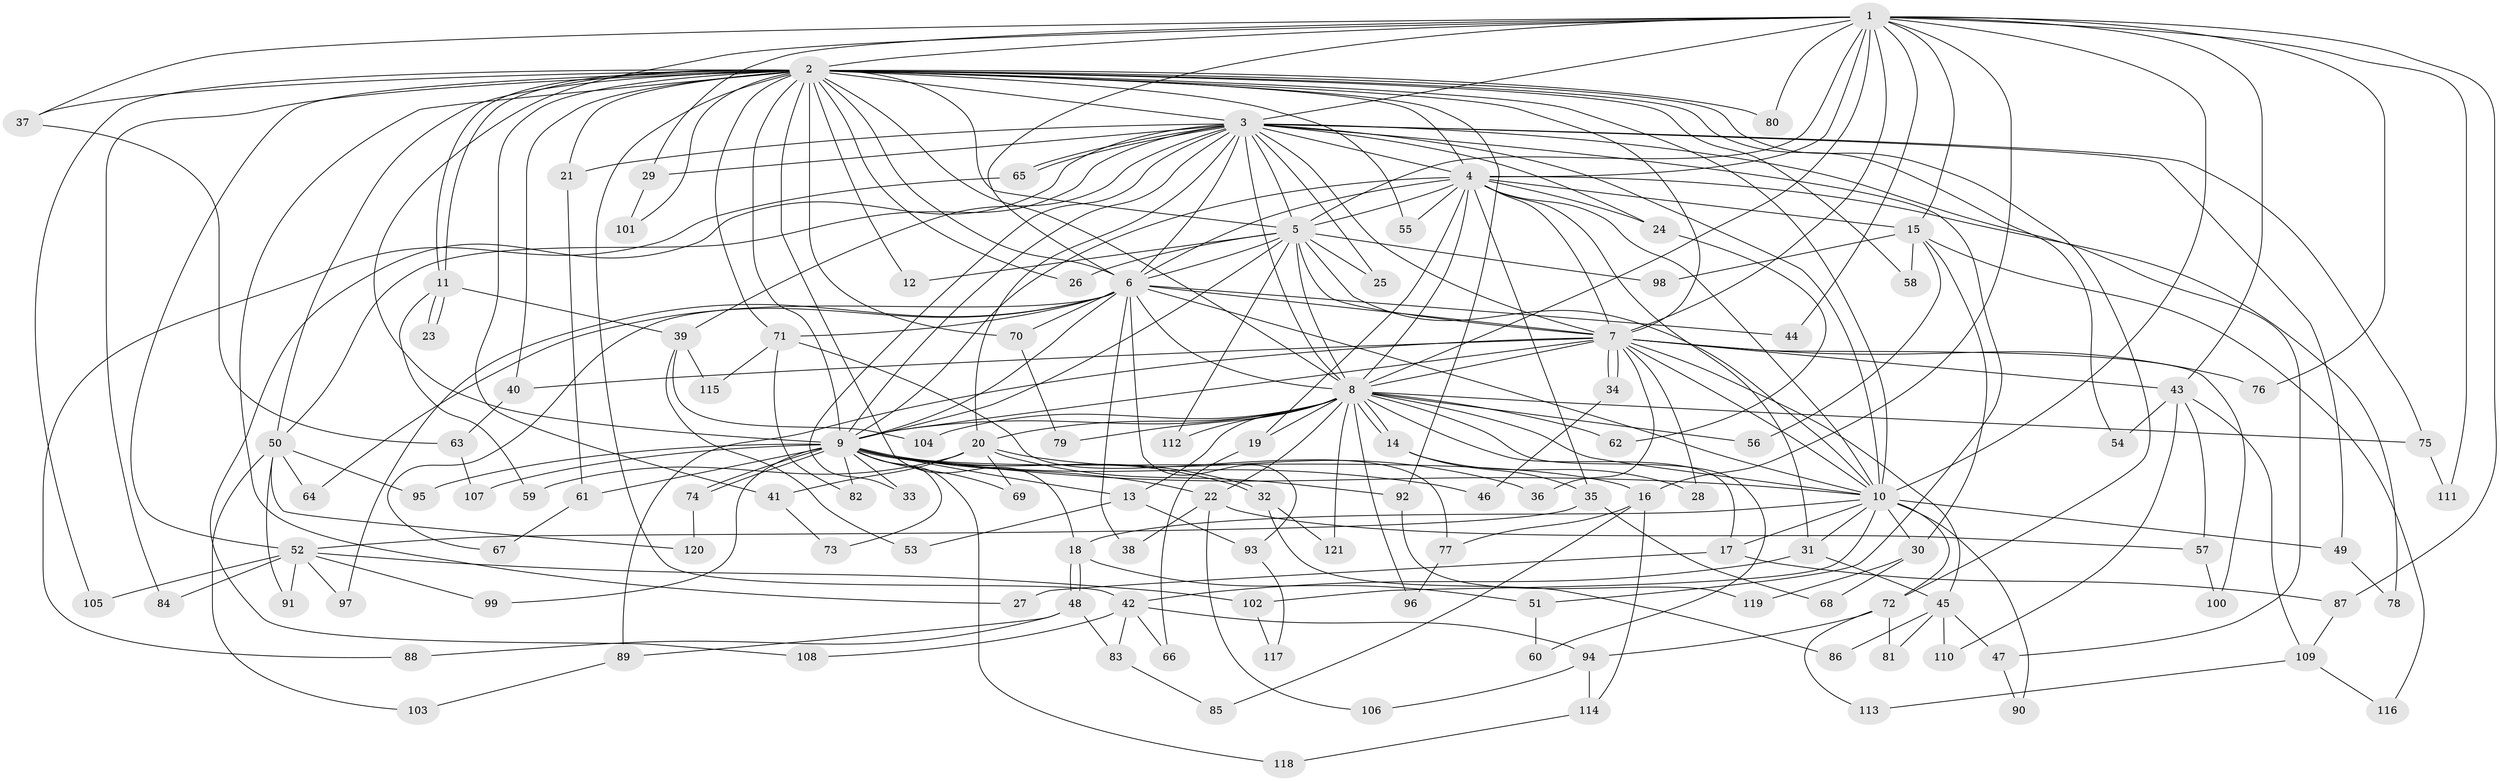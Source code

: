 // coarse degree distribution, {15: 0.0410958904109589, 26: 0.0136986301369863, 19: 0.0136986301369863, 11: 0.0136986301369863, 14: 0.0136986301369863, 22: 0.0136986301369863, 21: 0.0136986301369863, 4: 0.0821917808219178, 3: 0.136986301369863, 13: 0.0136986301369863, 7: 0.0547945205479452, 5: 0.0684931506849315, 9: 0.0136986301369863, 1: 0.0136986301369863, 2: 0.4520547945205479, 6: 0.0273972602739726, 8: 0.0136986301369863}
// Generated by graph-tools (version 1.1) at 2025/49/03/04/25 22:49:30]
// undirected, 121 vertices, 267 edges
graph export_dot {
  node [color=gray90,style=filled];
  1;
  2;
  3;
  4;
  5;
  6;
  7;
  8;
  9;
  10;
  11;
  12;
  13;
  14;
  15;
  16;
  17;
  18;
  19;
  20;
  21;
  22;
  23;
  24;
  25;
  26;
  27;
  28;
  29;
  30;
  31;
  32;
  33;
  34;
  35;
  36;
  37;
  38;
  39;
  40;
  41;
  42;
  43;
  44;
  45;
  46;
  47;
  48;
  49;
  50;
  51;
  52;
  53;
  54;
  55;
  56;
  57;
  58;
  59;
  60;
  61;
  62;
  63;
  64;
  65;
  66;
  67;
  68;
  69;
  70;
  71;
  72;
  73;
  74;
  75;
  76;
  77;
  78;
  79;
  80;
  81;
  82;
  83;
  84;
  85;
  86;
  87;
  88;
  89;
  90;
  91;
  92;
  93;
  94;
  95;
  96;
  97;
  98;
  99;
  100;
  101;
  102;
  103;
  104;
  105;
  106;
  107;
  108;
  109;
  110;
  111;
  112;
  113;
  114;
  115;
  116;
  117;
  118;
  119;
  120;
  121;
  1 -- 2;
  1 -- 3;
  1 -- 4;
  1 -- 5;
  1 -- 6;
  1 -- 7;
  1 -- 8;
  1 -- 9;
  1 -- 10;
  1 -- 15;
  1 -- 16;
  1 -- 29;
  1 -- 37;
  1 -- 43;
  1 -- 44;
  1 -- 76;
  1 -- 80;
  1 -- 87;
  1 -- 111;
  2 -- 3;
  2 -- 4;
  2 -- 5;
  2 -- 6;
  2 -- 7;
  2 -- 8;
  2 -- 9;
  2 -- 10;
  2 -- 11;
  2 -- 11;
  2 -- 12;
  2 -- 18;
  2 -- 21;
  2 -- 26;
  2 -- 27;
  2 -- 37;
  2 -- 40;
  2 -- 41;
  2 -- 42;
  2 -- 50;
  2 -- 52;
  2 -- 54;
  2 -- 55;
  2 -- 58;
  2 -- 70;
  2 -- 71;
  2 -- 72;
  2 -- 80;
  2 -- 84;
  2 -- 92;
  2 -- 101;
  2 -- 105;
  3 -- 4;
  3 -- 5;
  3 -- 6;
  3 -- 7;
  3 -- 8;
  3 -- 9;
  3 -- 10;
  3 -- 20;
  3 -- 21;
  3 -- 24;
  3 -- 25;
  3 -- 29;
  3 -- 33;
  3 -- 39;
  3 -- 47;
  3 -- 49;
  3 -- 50;
  3 -- 51;
  3 -- 65;
  3 -- 65;
  3 -- 75;
  3 -- 108;
  4 -- 5;
  4 -- 6;
  4 -- 7;
  4 -- 8;
  4 -- 9;
  4 -- 10;
  4 -- 15;
  4 -- 19;
  4 -- 24;
  4 -- 31;
  4 -- 35;
  4 -- 55;
  4 -- 78;
  5 -- 6;
  5 -- 7;
  5 -- 8;
  5 -- 9;
  5 -- 10;
  5 -- 12;
  5 -- 25;
  5 -- 26;
  5 -- 98;
  5 -- 112;
  6 -- 7;
  6 -- 8;
  6 -- 9;
  6 -- 10;
  6 -- 38;
  6 -- 44;
  6 -- 64;
  6 -- 67;
  6 -- 70;
  6 -- 71;
  6 -- 93;
  6 -- 97;
  7 -- 8;
  7 -- 9;
  7 -- 10;
  7 -- 28;
  7 -- 34;
  7 -- 34;
  7 -- 36;
  7 -- 40;
  7 -- 43;
  7 -- 45;
  7 -- 76;
  7 -- 89;
  7 -- 100;
  8 -- 9;
  8 -- 10;
  8 -- 13;
  8 -- 14;
  8 -- 14;
  8 -- 17;
  8 -- 19;
  8 -- 20;
  8 -- 22;
  8 -- 56;
  8 -- 60;
  8 -- 62;
  8 -- 75;
  8 -- 79;
  8 -- 96;
  8 -- 104;
  8 -- 112;
  8 -- 121;
  9 -- 10;
  9 -- 13;
  9 -- 16;
  9 -- 22;
  9 -- 32;
  9 -- 32;
  9 -- 33;
  9 -- 46;
  9 -- 61;
  9 -- 69;
  9 -- 73;
  9 -- 74;
  9 -- 74;
  9 -- 82;
  9 -- 95;
  9 -- 99;
  9 -- 107;
  9 -- 118;
  10 -- 17;
  10 -- 18;
  10 -- 30;
  10 -- 31;
  10 -- 49;
  10 -- 72;
  10 -- 90;
  10 -- 102;
  11 -- 23;
  11 -- 23;
  11 -- 39;
  11 -- 59;
  13 -- 53;
  13 -- 93;
  14 -- 28;
  14 -- 35;
  15 -- 30;
  15 -- 56;
  15 -- 58;
  15 -- 98;
  15 -- 116;
  16 -- 77;
  16 -- 85;
  16 -- 114;
  17 -- 27;
  17 -- 87;
  18 -- 48;
  18 -- 48;
  18 -- 51;
  19 -- 66;
  20 -- 36;
  20 -- 41;
  20 -- 59;
  20 -- 69;
  20 -- 92;
  21 -- 61;
  22 -- 38;
  22 -- 57;
  22 -- 106;
  24 -- 62;
  29 -- 101;
  30 -- 68;
  30 -- 119;
  31 -- 42;
  31 -- 45;
  32 -- 86;
  32 -- 121;
  34 -- 46;
  35 -- 52;
  35 -- 68;
  37 -- 63;
  39 -- 53;
  39 -- 104;
  39 -- 115;
  40 -- 63;
  41 -- 73;
  42 -- 66;
  42 -- 83;
  42 -- 94;
  42 -- 108;
  43 -- 54;
  43 -- 57;
  43 -- 109;
  43 -- 110;
  45 -- 47;
  45 -- 81;
  45 -- 86;
  45 -- 110;
  47 -- 90;
  48 -- 83;
  48 -- 88;
  48 -- 89;
  49 -- 78;
  50 -- 64;
  50 -- 91;
  50 -- 95;
  50 -- 103;
  50 -- 120;
  51 -- 60;
  52 -- 84;
  52 -- 91;
  52 -- 97;
  52 -- 99;
  52 -- 102;
  52 -- 105;
  57 -- 100;
  61 -- 67;
  63 -- 107;
  65 -- 88;
  70 -- 79;
  71 -- 77;
  71 -- 82;
  71 -- 115;
  72 -- 81;
  72 -- 94;
  72 -- 113;
  74 -- 120;
  75 -- 111;
  77 -- 96;
  83 -- 85;
  87 -- 109;
  89 -- 103;
  92 -- 119;
  93 -- 117;
  94 -- 106;
  94 -- 114;
  102 -- 117;
  109 -- 113;
  109 -- 116;
  114 -- 118;
}

